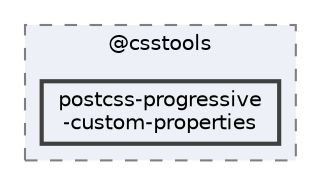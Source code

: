 digraph "pkiclassroomrescheduler/src/main/frontend/node_modules/@csstools/postcss-progressive-custom-properties"
{
 // LATEX_PDF_SIZE
  bgcolor="transparent";
  edge [fontname=Helvetica,fontsize=10,labelfontname=Helvetica,labelfontsize=10];
  node [fontname=Helvetica,fontsize=10,shape=box,height=0.2,width=0.4];
  compound=true
  subgraph clusterdir_e64c7a9474e15b6f7032b6f38e6f2d22 {
    graph [ bgcolor="#edf0f7", pencolor="grey50", label="@csstools", fontname=Helvetica,fontsize=10 style="filled,dashed", URL="dir_e64c7a9474e15b6f7032b6f38e6f2d22.html",tooltip=""]
  dir_eb6a4ff2ca816248d525fdb008cf40d4 [label="postcss-progressive\l-custom-properties", fillcolor="#edf0f7", color="grey25", style="filled,bold", URL="dir_eb6a4ff2ca816248d525fdb008cf40d4.html",tooltip=""];
  }
}
